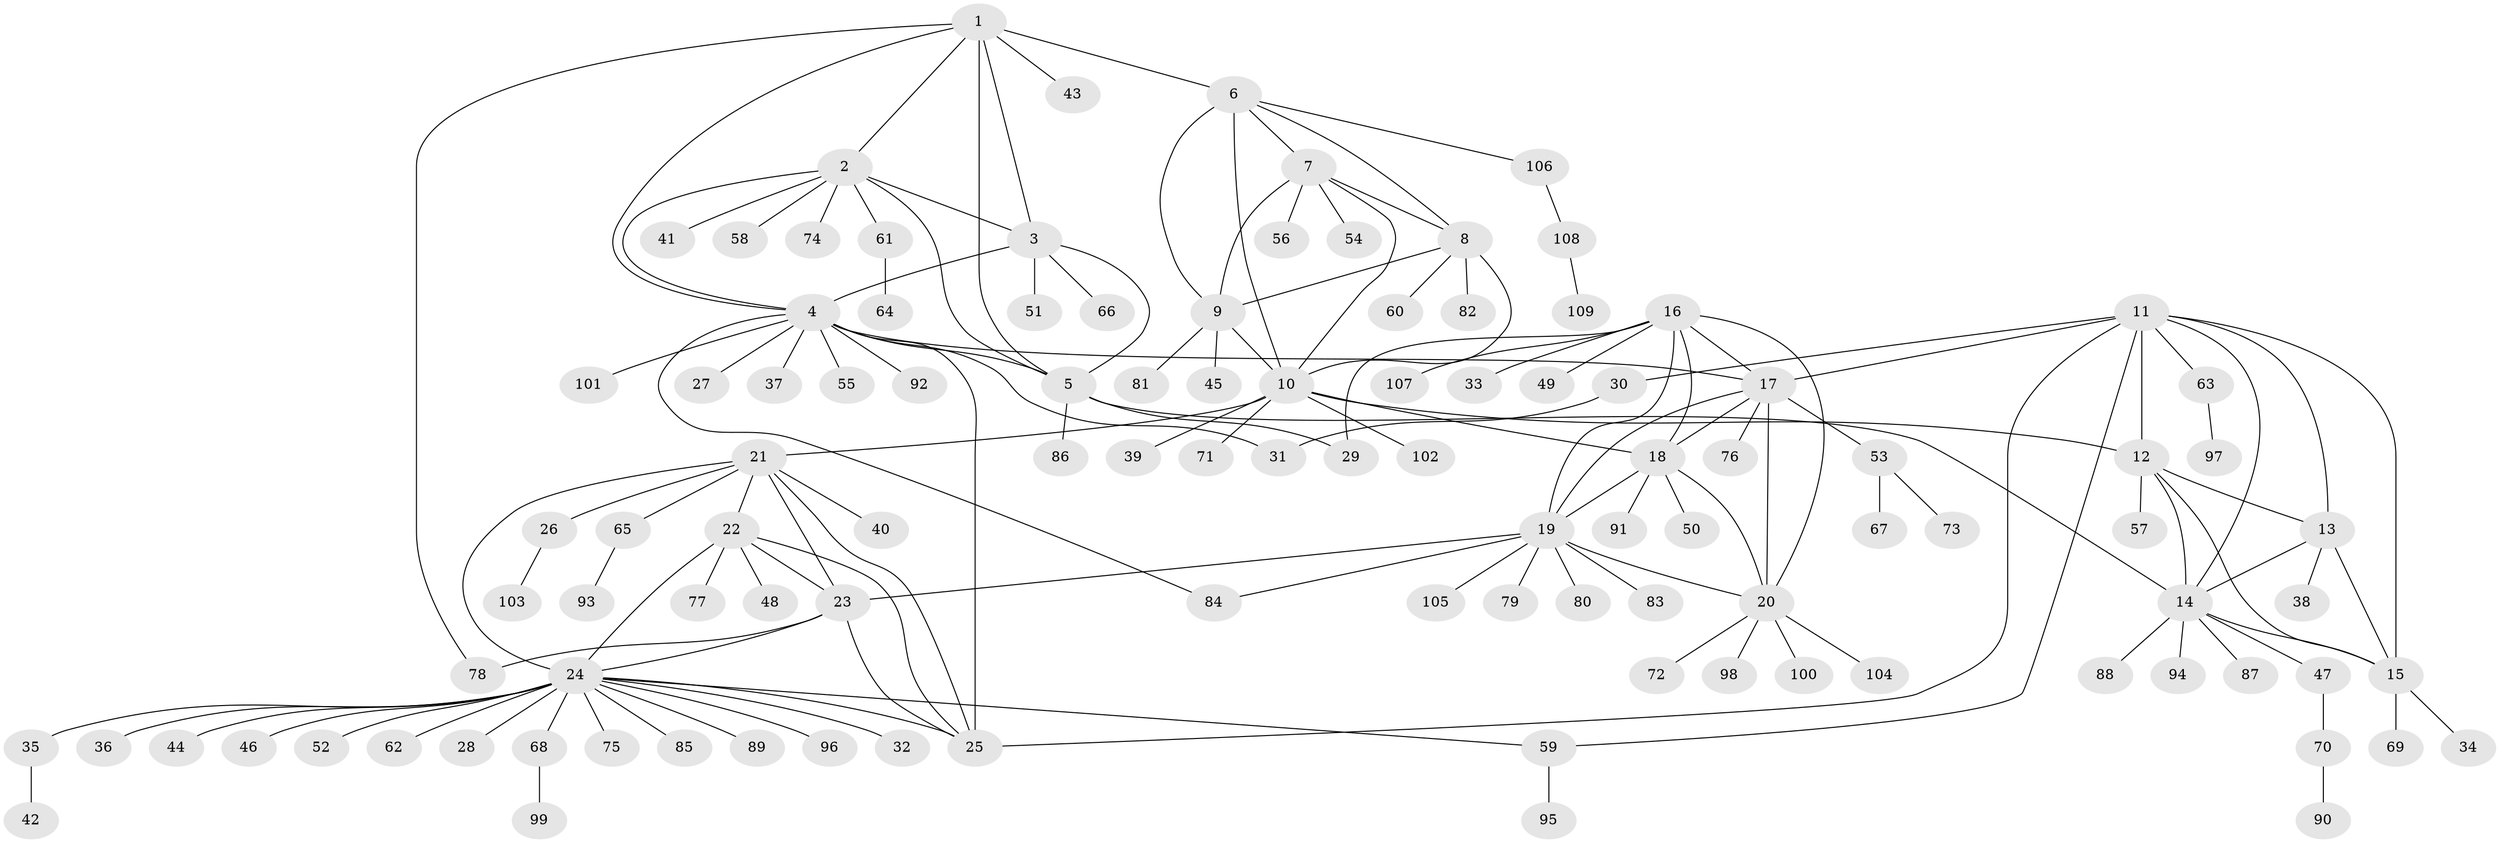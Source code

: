 // coarse degree distribution, {7: 0.07228915662650602, 5: 0.060240963855421686, 17: 0.024096385542168676, 6: 0.04819277108433735, 13: 0.012048192771084338, 9: 0.03614457831325301, 4: 0.012048192771084338, 1: 0.6144578313253012, 2: 0.12048192771084337}
// Generated by graph-tools (version 1.1) at 2025/52/02/27/25 19:52:14]
// undirected, 109 vertices, 149 edges
graph export_dot {
graph [start="1"]
  node [color=gray90,style=filled];
  1;
  2;
  3;
  4;
  5;
  6;
  7;
  8;
  9;
  10;
  11;
  12;
  13;
  14;
  15;
  16;
  17;
  18;
  19;
  20;
  21;
  22;
  23;
  24;
  25;
  26;
  27;
  28;
  29;
  30;
  31;
  32;
  33;
  34;
  35;
  36;
  37;
  38;
  39;
  40;
  41;
  42;
  43;
  44;
  45;
  46;
  47;
  48;
  49;
  50;
  51;
  52;
  53;
  54;
  55;
  56;
  57;
  58;
  59;
  60;
  61;
  62;
  63;
  64;
  65;
  66;
  67;
  68;
  69;
  70;
  71;
  72;
  73;
  74;
  75;
  76;
  77;
  78;
  79;
  80;
  81;
  82;
  83;
  84;
  85;
  86;
  87;
  88;
  89;
  90;
  91;
  92;
  93;
  94;
  95;
  96;
  97;
  98;
  99;
  100;
  101;
  102;
  103;
  104;
  105;
  106;
  107;
  108;
  109;
  1 -- 2;
  1 -- 3;
  1 -- 4;
  1 -- 5;
  1 -- 6;
  1 -- 43;
  1 -- 78;
  2 -- 3;
  2 -- 4;
  2 -- 5;
  2 -- 41;
  2 -- 58;
  2 -- 61;
  2 -- 74;
  3 -- 4;
  3 -- 5;
  3 -- 51;
  3 -- 66;
  4 -- 5;
  4 -- 17;
  4 -- 25;
  4 -- 27;
  4 -- 31;
  4 -- 37;
  4 -- 55;
  4 -- 84;
  4 -- 92;
  4 -- 101;
  5 -- 14;
  5 -- 29;
  5 -- 86;
  6 -- 7;
  6 -- 8;
  6 -- 9;
  6 -- 10;
  6 -- 106;
  7 -- 8;
  7 -- 9;
  7 -- 10;
  7 -- 54;
  7 -- 56;
  8 -- 9;
  8 -- 10;
  8 -- 60;
  8 -- 82;
  9 -- 10;
  9 -- 45;
  9 -- 81;
  10 -- 12;
  10 -- 18;
  10 -- 21;
  10 -- 39;
  10 -- 71;
  10 -- 102;
  11 -- 12;
  11 -- 13;
  11 -- 14;
  11 -- 15;
  11 -- 17;
  11 -- 25;
  11 -- 30;
  11 -- 59;
  11 -- 63;
  12 -- 13;
  12 -- 14;
  12 -- 15;
  12 -- 57;
  13 -- 14;
  13 -- 15;
  13 -- 38;
  14 -- 15;
  14 -- 47;
  14 -- 87;
  14 -- 88;
  14 -- 94;
  15 -- 34;
  15 -- 69;
  16 -- 17;
  16 -- 18;
  16 -- 19;
  16 -- 20;
  16 -- 29;
  16 -- 33;
  16 -- 49;
  16 -- 107;
  17 -- 18;
  17 -- 19;
  17 -- 20;
  17 -- 53;
  17 -- 76;
  18 -- 19;
  18 -- 20;
  18 -- 50;
  18 -- 91;
  19 -- 20;
  19 -- 23;
  19 -- 79;
  19 -- 80;
  19 -- 83;
  19 -- 84;
  19 -- 105;
  20 -- 72;
  20 -- 98;
  20 -- 100;
  20 -- 104;
  21 -- 22;
  21 -- 23;
  21 -- 24;
  21 -- 25;
  21 -- 26;
  21 -- 40;
  21 -- 65;
  22 -- 23;
  22 -- 24;
  22 -- 25;
  22 -- 48;
  22 -- 77;
  23 -- 24;
  23 -- 25;
  23 -- 78;
  24 -- 25;
  24 -- 28;
  24 -- 32;
  24 -- 35;
  24 -- 36;
  24 -- 44;
  24 -- 46;
  24 -- 52;
  24 -- 59;
  24 -- 62;
  24 -- 68;
  24 -- 75;
  24 -- 85;
  24 -- 89;
  24 -- 96;
  26 -- 103;
  30 -- 31;
  35 -- 42;
  47 -- 70;
  53 -- 67;
  53 -- 73;
  59 -- 95;
  61 -- 64;
  63 -- 97;
  65 -- 93;
  68 -- 99;
  70 -- 90;
  106 -- 108;
  108 -- 109;
}
